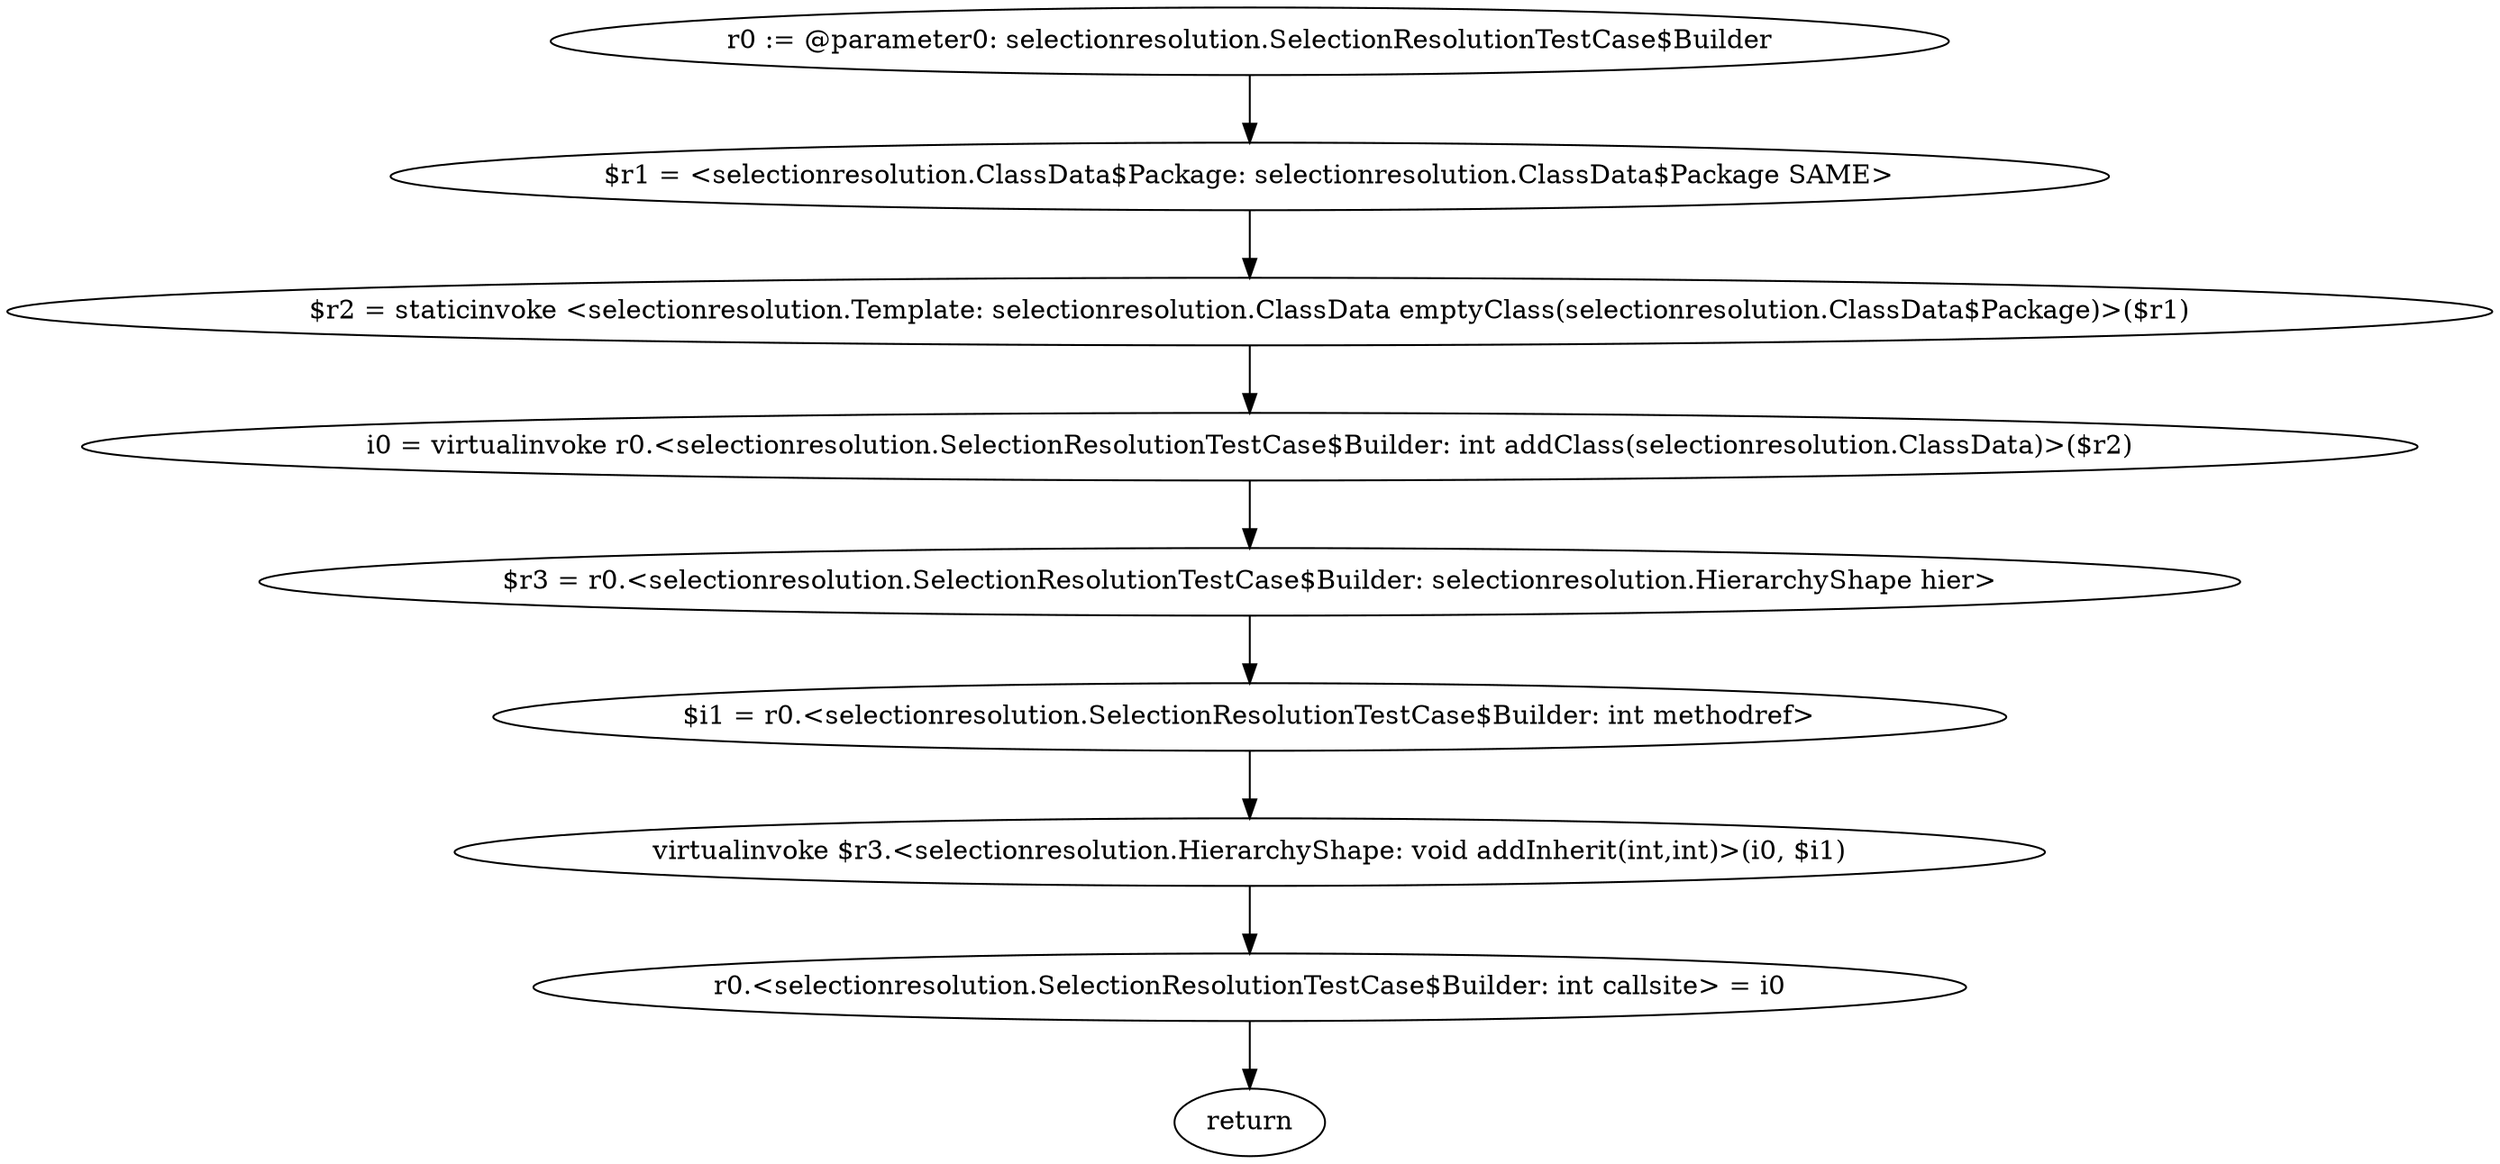 digraph "unitGraph" {
    "r0 := @parameter0: selectionresolution.SelectionResolutionTestCase$Builder"
    "$r1 = <selectionresolution.ClassData$Package: selectionresolution.ClassData$Package SAME>"
    "$r2 = staticinvoke <selectionresolution.Template: selectionresolution.ClassData emptyClass(selectionresolution.ClassData$Package)>($r1)"
    "i0 = virtualinvoke r0.<selectionresolution.SelectionResolutionTestCase$Builder: int addClass(selectionresolution.ClassData)>($r2)"
    "$r3 = r0.<selectionresolution.SelectionResolutionTestCase$Builder: selectionresolution.HierarchyShape hier>"
    "$i1 = r0.<selectionresolution.SelectionResolutionTestCase$Builder: int methodref>"
    "virtualinvoke $r3.<selectionresolution.HierarchyShape: void addInherit(int,int)>(i0, $i1)"
    "r0.<selectionresolution.SelectionResolutionTestCase$Builder: int callsite> = i0"
    "return"
    "r0 := @parameter0: selectionresolution.SelectionResolutionTestCase$Builder"->"$r1 = <selectionresolution.ClassData$Package: selectionresolution.ClassData$Package SAME>";
    "$r1 = <selectionresolution.ClassData$Package: selectionresolution.ClassData$Package SAME>"->"$r2 = staticinvoke <selectionresolution.Template: selectionresolution.ClassData emptyClass(selectionresolution.ClassData$Package)>($r1)";
    "$r2 = staticinvoke <selectionresolution.Template: selectionresolution.ClassData emptyClass(selectionresolution.ClassData$Package)>($r1)"->"i0 = virtualinvoke r0.<selectionresolution.SelectionResolutionTestCase$Builder: int addClass(selectionresolution.ClassData)>($r2)";
    "i0 = virtualinvoke r0.<selectionresolution.SelectionResolutionTestCase$Builder: int addClass(selectionresolution.ClassData)>($r2)"->"$r3 = r0.<selectionresolution.SelectionResolutionTestCase$Builder: selectionresolution.HierarchyShape hier>";
    "$r3 = r0.<selectionresolution.SelectionResolutionTestCase$Builder: selectionresolution.HierarchyShape hier>"->"$i1 = r0.<selectionresolution.SelectionResolutionTestCase$Builder: int methodref>";
    "$i1 = r0.<selectionresolution.SelectionResolutionTestCase$Builder: int methodref>"->"virtualinvoke $r3.<selectionresolution.HierarchyShape: void addInherit(int,int)>(i0, $i1)";
    "virtualinvoke $r3.<selectionresolution.HierarchyShape: void addInherit(int,int)>(i0, $i1)"->"r0.<selectionresolution.SelectionResolutionTestCase$Builder: int callsite> = i0";
    "r0.<selectionresolution.SelectionResolutionTestCase$Builder: int callsite> = i0"->"return";
}
